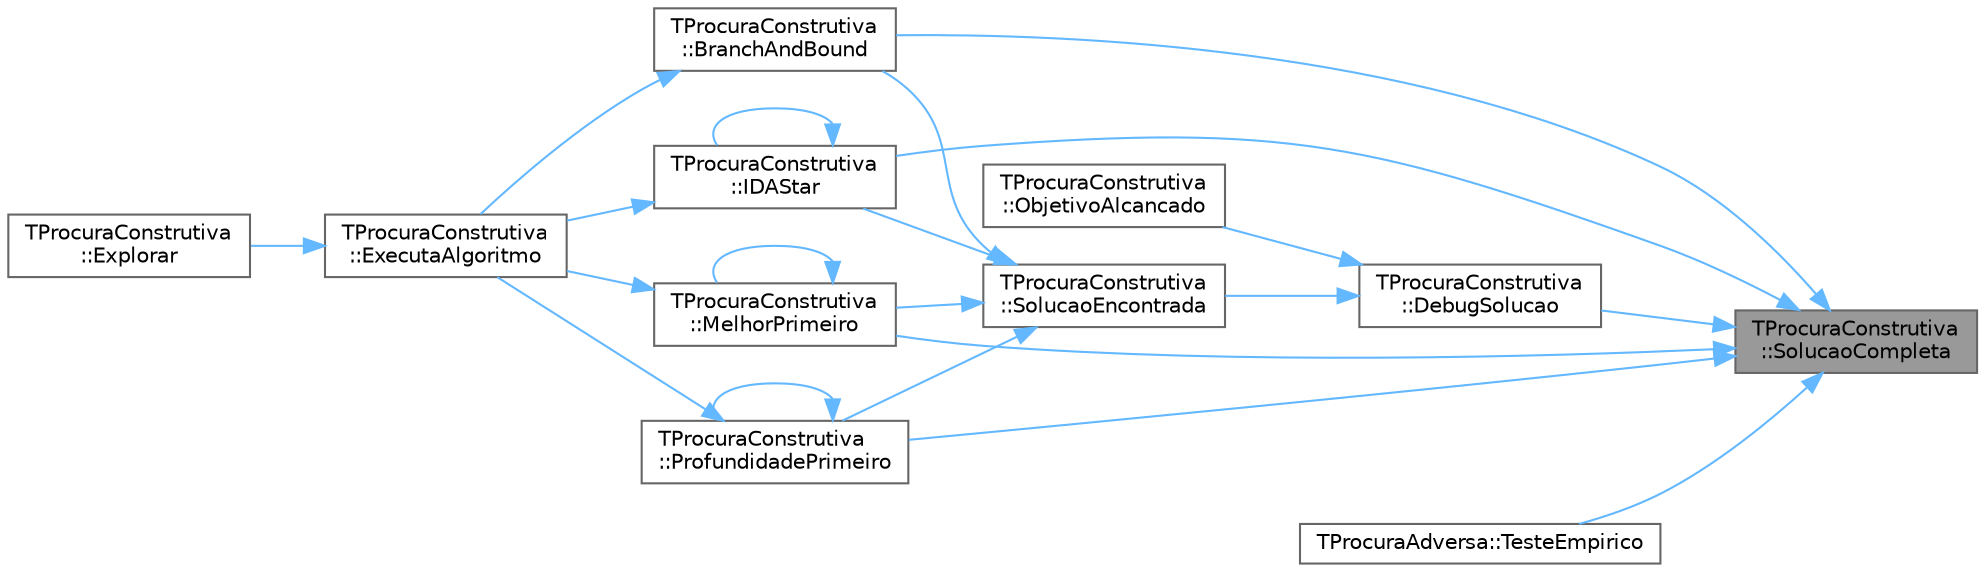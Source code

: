 digraph "TProcuraConstrutiva::SolucaoCompleta"
{
 // LATEX_PDF_SIZE
  bgcolor="transparent";
  edge [fontname=Helvetica,fontsize=10,labelfontname=Helvetica,labelfontsize=10];
  node [fontname=Helvetica,fontsize=10,shape=box,height=0.2,width=0.4];
  rankdir="RL";
  Node1 [id="Node000001",label="TProcuraConstrutiva\l::SolucaoCompleta",height=0.2,width=0.4,color="gray40", fillcolor="grey60", style="filled", fontcolor="black",tooltip="Verifica se o estado actual é objectivo (é uma solução completa)"];
  Node1 -> Node2 [id="edge1_Node000001_Node000002",dir="back",color="steelblue1",style="solid",tooltip=" "];
  Node2 [id="Node000002",label="TProcuraConstrutiva\l::BranchAndBound",height=0.2,width=0.4,color="grey40", fillcolor="white", style="filled",URL="$group__ProcurasInformadas.html#gafe804dbf6cabda9e627500c2d4f8aafd",tooltip="Executa o algoritmo Branch-and-Bound, um algoritmo informado."];
  Node2 -> Node3 [id="edge2_Node000002_Node000003",dir="back",color="steelblue1",style="solid",tooltip=" "];
  Node3 [id="Node000003",label="TProcuraConstrutiva\l::ExecutaAlgoritmo",height=0.2,width=0.4,color="grey40", fillcolor="white", style="filled",URL="$group__RedefinicaoOpcional.html#gae52871eb18c8ae656a2174acf43b3bb3",tooltip="Executa o algoritmo com os parametros atuais."];
  Node3 -> Node4 [id="edge3_Node000003_Node000004",dir="back",color="steelblue1",style="solid",tooltip=" "];
  Node4 [id="Node000004",label="TProcuraConstrutiva\l::Explorar",height=0.2,width=0.4,color="grey40", fillcolor="white", style="filled",URL="$classTProcuraConstrutiva.html#a9d8202d80510018d01a9807f3852b59f",tooltip="definir para explorar manualmente os dados (não definido em TProcura, apenas em TProcuraConstrutiva)"];
  Node1 -> Node5 [id="edge4_Node000001_Node000005",dir="back",color="steelblue1",style="solid",tooltip=" "];
  Node5 [id="Node000005",label="TProcuraConstrutiva\l::DebugSolucao",height=0.2,width=0.4,color="grey40", fillcolor="white", style="filled",URL="$classTProcuraConstrutiva.html#a3cb063790a46d8fac87044c7c68c53b3",tooltip=" "];
  Node5 -> Node6 [id="edge5_Node000005_Node000006",dir="back",color="steelblue1",style="solid",tooltip=" "];
  Node6 [id="Node000006",label="TProcuraConstrutiva\l::ObjetivoAlcancado",height=0.2,width=0.4,color="grey40", fillcolor="white", style="filled",URL="$classTProcuraConstrutiva.html#a18331ff4fccaf78df8bd3656357e9e75",tooltip=" "];
  Node5 -> Node7 [id="edge6_Node000005_Node000007",dir="back",color="steelblue1",style="solid",tooltip=" "];
  Node7 [id="Node000007",label="TProcuraConstrutiva\l::SolucaoEncontrada",height=0.2,width=0.4,color="grey40", fillcolor="white", style="filled",URL="$classTProcuraConstrutiva.html#a2f648df694a20e7fcb688c9979f763fd",tooltip=" "];
  Node7 -> Node2 [id="edge7_Node000007_Node000002",dir="back",color="steelblue1",style="solid",tooltip=" "];
  Node7 -> Node8 [id="edge8_Node000007_Node000008",dir="back",color="steelblue1",style="solid",tooltip=" "];
  Node8 [id="Node000008",label="TProcuraConstrutiva\l::IDAStar",height=0.2,width=0.4,color="grey40", fillcolor="white", style="filled",URL="$group__ProcurasInformadas.html#gae77f9608e7988052377d7025bee7c4e8",tooltip="Executa a procura IDA*, algoritmo informado."];
  Node8 -> Node3 [id="edge9_Node000008_Node000003",dir="back",color="steelblue1",style="solid",tooltip=" "];
  Node8 -> Node8 [id="edge10_Node000008_Node000008",dir="back",color="steelblue1",style="solid",tooltip=" "];
  Node7 -> Node9 [id="edge11_Node000007_Node000009",dir="back",color="steelblue1",style="solid",tooltip=" "];
  Node9 [id="Node000009",label="TProcuraConstrutiva\l::MelhorPrimeiro",height=0.2,width=0.4,color="grey40", fillcolor="white", style="filled",URL="$group__ProcurasInformadas.html#gaebb84182343041bc276e4ceceb4b13aa",tooltip="Executa a procura melhor primeiro, algoritmo informado."];
  Node9 -> Node3 [id="edge12_Node000009_Node000003",dir="back",color="steelblue1",style="solid",tooltip=" "];
  Node9 -> Node9 [id="edge13_Node000009_Node000009",dir="back",color="steelblue1",style="solid",tooltip=" "];
  Node7 -> Node10 [id="edge14_Node000007_Node000010",dir="back",color="steelblue1",style="solid",tooltip=" "];
  Node10 [id="Node000010",label="TProcuraConstrutiva\l::ProfundidadePrimeiro",height=0.2,width=0.4,color="grey40", fillcolor="white", style="filled",URL="$group__ProcurasCegas.html#gaf00d9776f6b25d56138efb6725b86228",tooltip="Executa a procura em profundidade primeiro, algoritmo cego."];
  Node10 -> Node3 [id="edge15_Node000010_Node000003",dir="back",color="steelblue1",style="solid",tooltip=" "];
  Node10 -> Node10 [id="edge16_Node000010_Node000010",dir="back",color="steelblue1",style="solid",tooltip=" "];
  Node1 -> Node8 [id="edge17_Node000001_Node000008",dir="back",color="steelblue1",style="solid",tooltip=" "];
  Node1 -> Node9 [id="edge18_Node000001_Node000009",dir="back",color="steelblue1",style="solid",tooltip=" "];
  Node1 -> Node10 [id="edge19_Node000001_Node000010",dir="back",color="steelblue1",style="solid",tooltip=" "];
  Node1 -> Node11 [id="edge20_Node000001_Node000011",dir="back",color="steelblue1",style="solid",tooltip=" "];
  Node11 [id="Node000011",label="TProcuraAdversa::TesteEmpirico",height=0.2,width=0.4,color="grey40", fillcolor="white", style="filled",URL="$classTProcuraAdversa.html#a4b4a40d5c7e79fba24bc562d6e934fd8",tooltip=" "];
}
